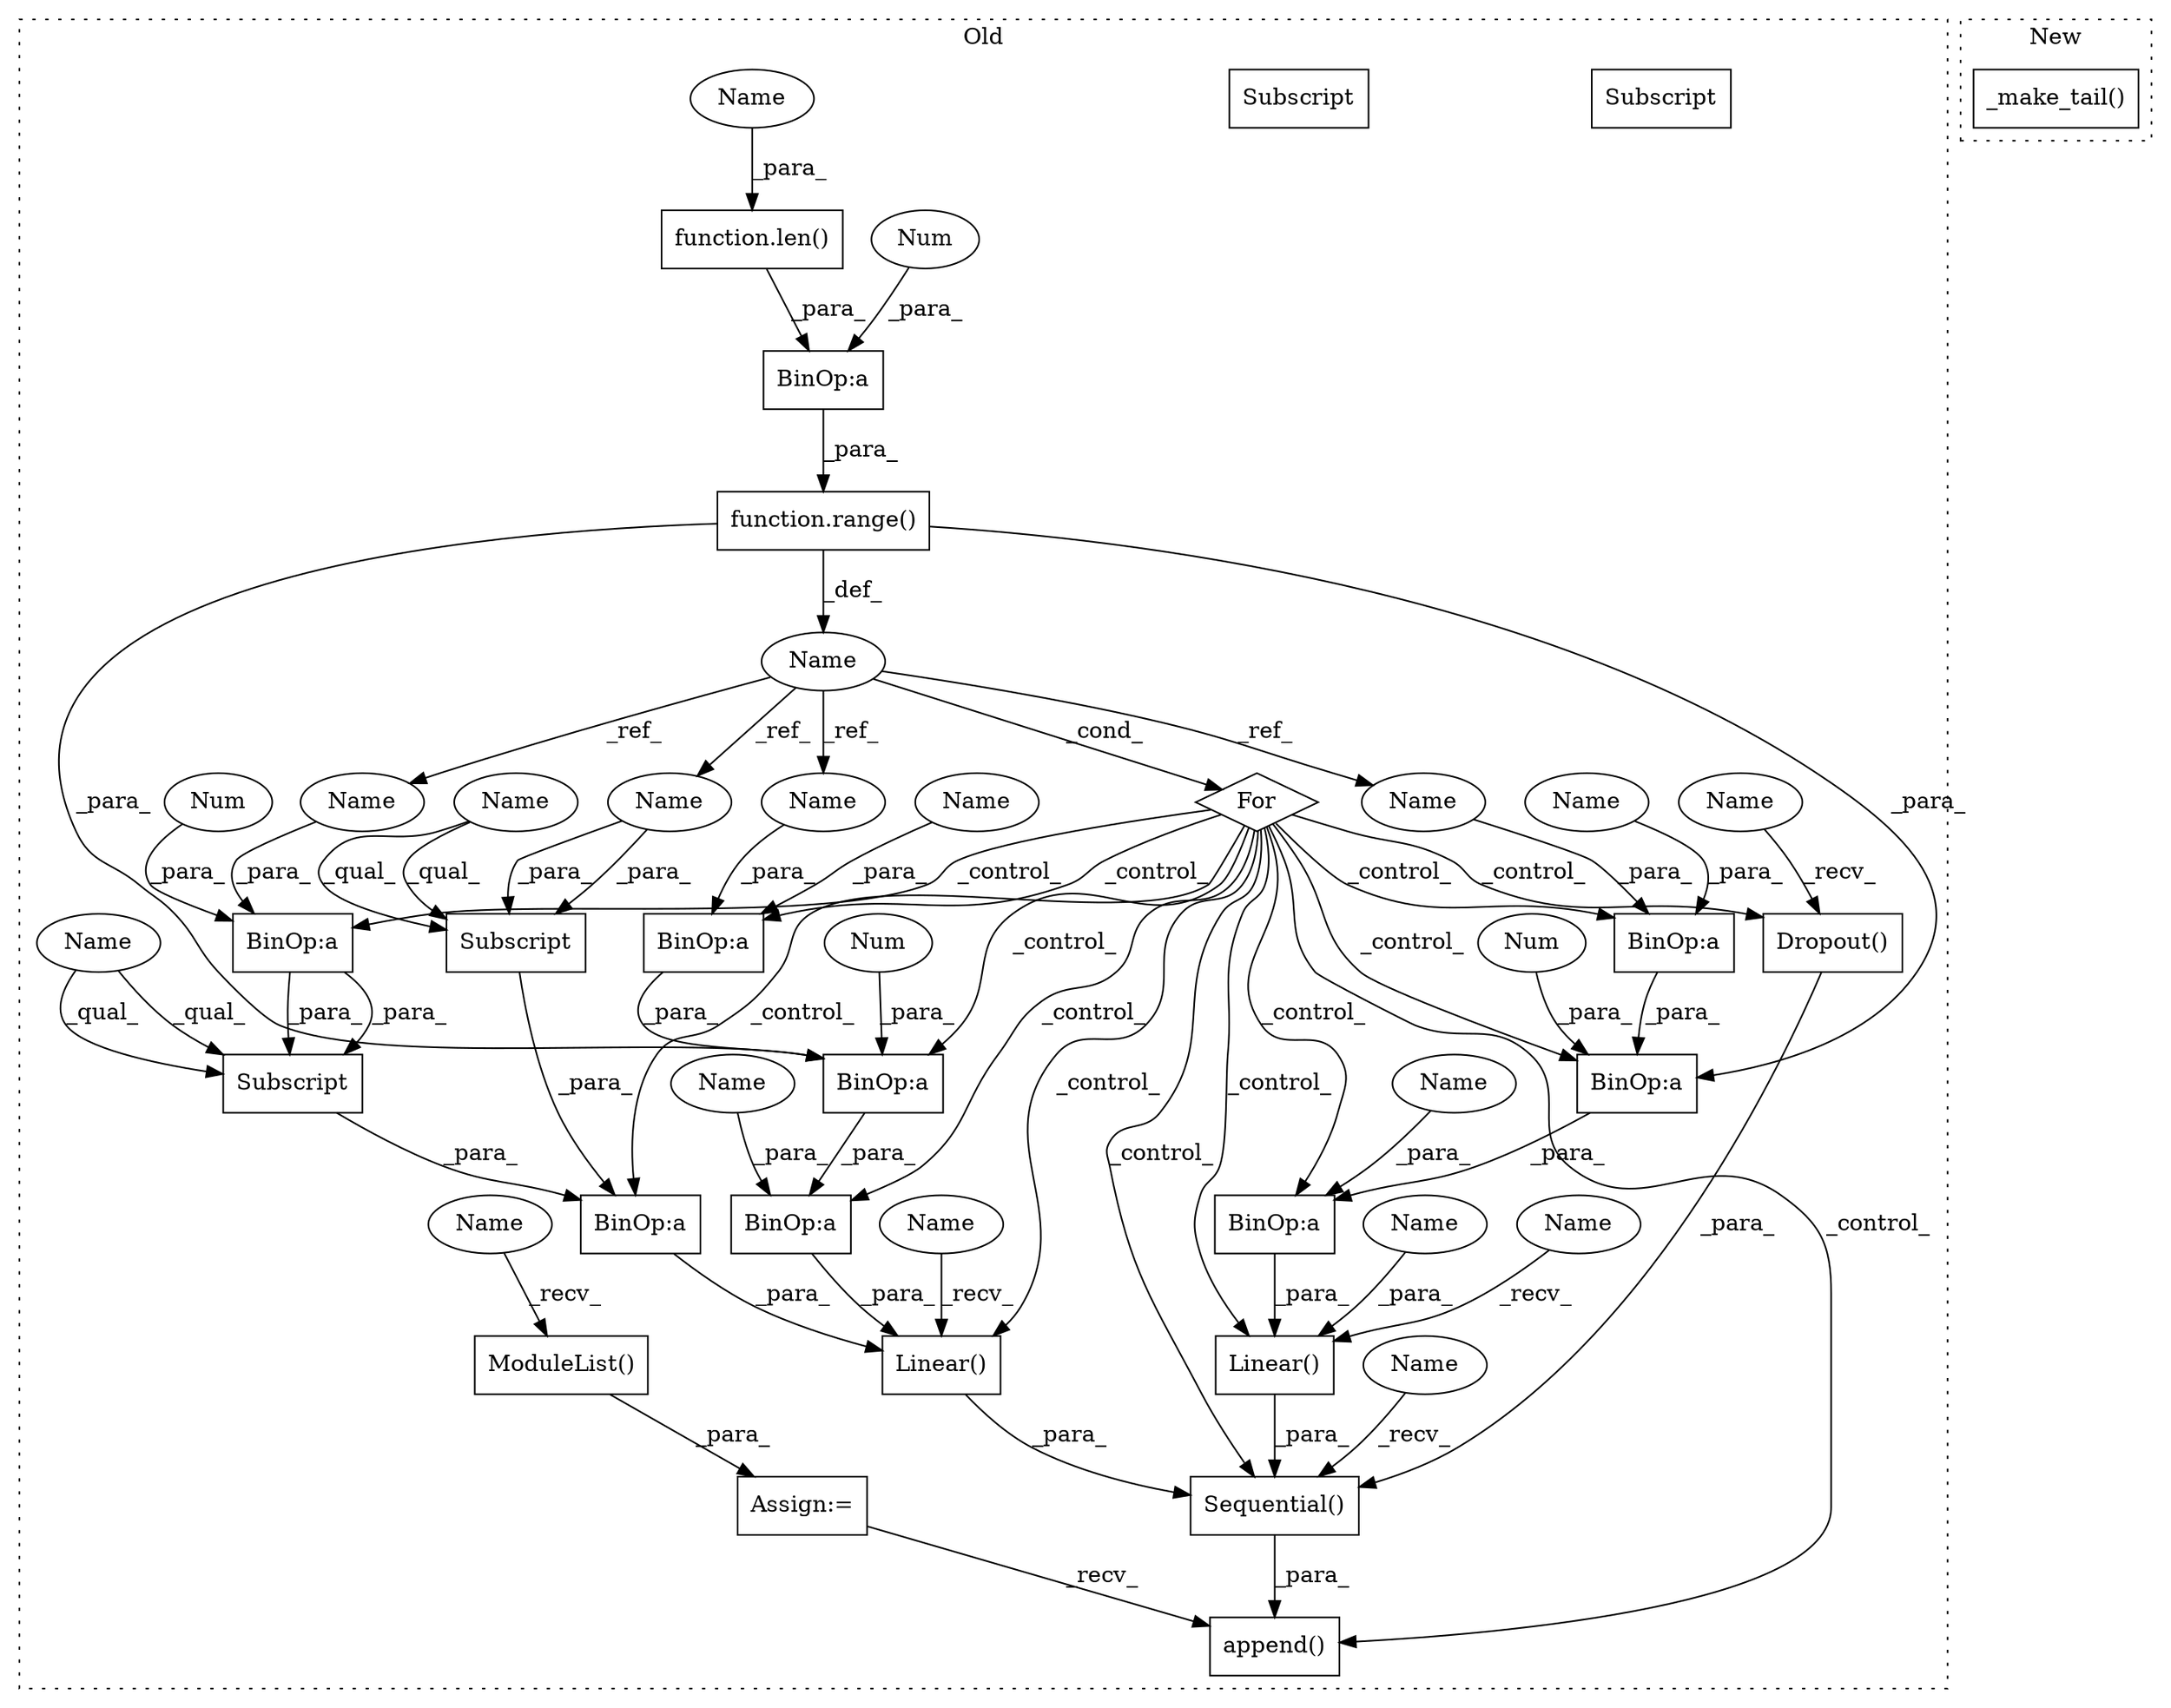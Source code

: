 digraph G {
subgraph cluster0 {
1 [label="Subscript" a="63" s="1587,0" l="9,0" shape="box"];
3 [label="Subscript" a="63" s="1571,0" l="13,0" shape="box"];
4 [label="BinOp:a" a="82" s="1584" l="3" shape="box"];
5 [label="BinOp:a" a="82" s="1304" l="3" shape="box"];
6 [label="BinOp:a" a="82" s="1554" l="3" shape="box"];
7 [label="Sequential()" a="75" s="1357,1609" l="35,18" shape="box"];
8 [label="BinOp:a" a="82" s="1579" l="3" shape="box"];
9 [label="BinOp:a" a="82" s="1422" l="4" shape="box"];
10 [label="BinOp:a" a="82" s="1433" l="3" shape="box"];
11 [label="BinOp:a" a="82" s="1548" l="4" shape="box"];
12 [label="BinOp:a" a="82" s="1427" l="4" shape="box"];
13 [label="BinOp:a" a="82" s="1543" l="4" shape="box"];
14 [label="Dropout()" a="75" s="1483,1501" l="11,1" shape="box"];
15 [label="function.range()" a="75" s="1287,1308" l="6,1" shape="box"];
16 [label="append()" a="75" s="1323,1627" l="34,14" shape="box"];
17 [label="Name" a="87" s="1282" l="1" shape="ellipse"];
18 [label="ModuleList()" a="75" s="1208" l="15" shape="box"];
19 [label="For" a="107" s="1278,1309" l="4,14" shape="diamond"];
20 [label="Num" a="76" s="1426" l="1" shape="ellipse"];
21 [label="Num" a="76" s="1547" l="1" shape="ellipse"];
22 [label="Num" a="76" s="1582" l="1" shape="ellipse"];
23 [label="Num" a="76" s="1307" l="1" shape="ellipse"];
24 [label="Assign:=" a="68" s="1205" l="3" shape="box"];
25 [label="Linear()" a="75" s="1392,1448" l="10,13" shape="box"];
26 [label="function.len()" a="75" s="1293,1303" l="4,1" shape="box"];
27 [label="Linear()" a="75" s="1524,1596" l="10,13" shape="box"];
28 [label="Name" a="87" s="1413" l="9" shape="ellipse"];
29 [label="Name" a="87" s="1534" l="9" shape="ellipse"];
30 [label="Name" a="87" s="1402" l="9" shape="ellipse"];
31 [label="Name" a="87" s="1553" l="1" shape="ellipse"];
32 [label="Name" a="87" s="1594" l="1" shape="ellipse"];
33 [label="Name" a="87" s="1578" l="1" shape="ellipse"];
34 [label="Name" a="87" s="1432" l="1" shape="ellipse"];
35 [label="Name" a="87" s="1436" l="11" shape="ellipse"];
36 [label="Name" a="87" s="1557" l="11" shape="ellipse"];
37 [label="Subscript" a="63" s="1571,0" l="13,0" shape="box"];
38 [label="Name" a="87" s="1571" l="6" shape="ellipse"];
39 [label="Name" a="87" s="1587" l="6" shape="ellipse"];
40 [label="Subscript" a="63" s="1587,0" l="9,0" shape="box"];
41 [label="Name" a="87" s="1297" l="6" shape="ellipse"];
42 [label="Name" a="87" s="1208" l="2" shape="ellipse"];
43 [label="Name" a="87" s="1357" l="2" shape="ellipse"];
44 [label="Name" a="87" s="1483" l="2" shape="ellipse"];
45 [label="Name" a="87" s="1392" l="2" shape="ellipse"];
46 [label="Name" a="87" s="1524" l="2" shape="ellipse"];
label = "Old";
style="dotted";
}
subgraph cluster1 {
2 [label="_make_tail()" a="75" s="1214,1234" l="16,1" shape="box"];
label = "New";
style="dotted";
}
4 -> 27 [label="_para_"];
5 -> 15 [label="_para_"];
6 -> 11 [label="_para_"];
7 -> 16 [label="_para_"];
8 -> 37 [label="_para_"];
8 -> 37 [label="_para_"];
9 -> 25 [label="_para_"];
10 -> 12 [label="_para_"];
11 -> 13 [label="_para_"];
12 -> 9 [label="_para_"];
13 -> 27 [label="_para_"];
14 -> 7 [label="_para_"];
15 -> 12 [label="_para_"];
15 -> 11 [label="_para_"];
15 -> 17 [label="_def_"];
17 -> 19 [label="_cond_"];
17 -> 34 [label="_ref_"];
17 -> 33 [label="_ref_"];
17 -> 32 [label="_ref_"];
17 -> 31 [label="_ref_"];
18 -> 24 [label="_para_"];
19 -> 27 [label="_control_"];
19 -> 7 [label="_control_"];
19 -> 9 [label="_control_"];
19 -> 16 [label="_control_"];
19 -> 4 [label="_control_"];
19 -> 12 [label="_control_"];
19 -> 11 [label="_control_"];
19 -> 25 [label="_control_"];
19 -> 14 [label="_control_"];
19 -> 10 [label="_control_"];
19 -> 8 [label="_control_"];
19 -> 13 [label="_control_"];
19 -> 6 [label="_control_"];
20 -> 12 [label="_para_"];
21 -> 11 [label="_para_"];
22 -> 8 [label="_para_"];
23 -> 5 [label="_para_"];
24 -> 16 [label="_recv_"];
25 -> 7 [label="_para_"];
26 -> 5 [label="_para_"];
27 -> 7 [label="_para_"];
28 -> 9 [label="_para_"];
29 -> 13 [label="_para_"];
30 -> 25 [label="_para_"];
31 -> 6 [label="_para_"];
32 -> 40 [label="_para_"];
32 -> 40 [label="_para_"];
33 -> 8 [label="_para_"];
34 -> 10 [label="_para_"];
35 -> 10 [label="_para_"];
36 -> 6 [label="_para_"];
37 -> 4 [label="_para_"];
38 -> 37 [label="_qual_"];
38 -> 37 [label="_qual_"];
39 -> 40 [label="_qual_"];
39 -> 40 [label="_qual_"];
40 -> 4 [label="_para_"];
41 -> 26 [label="_para_"];
42 -> 18 [label="_recv_"];
43 -> 7 [label="_recv_"];
44 -> 14 [label="_recv_"];
45 -> 25 [label="_recv_"];
46 -> 27 [label="_recv_"];
}